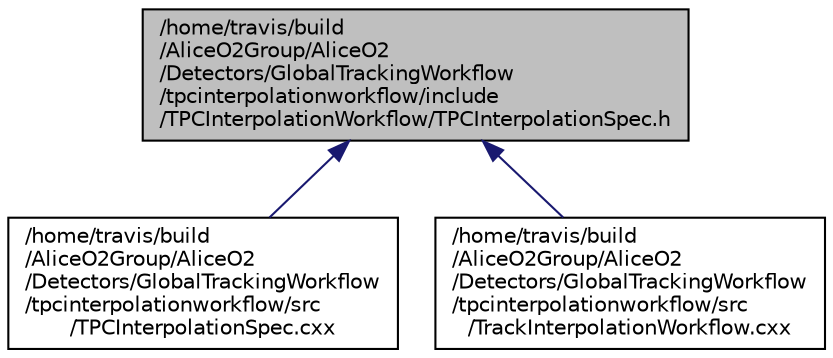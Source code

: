 digraph "/home/travis/build/AliceO2Group/AliceO2/Detectors/GlobalTrackingWorkflow/tpcinterpolationworkflow/include/TPCInterpolationWorkflow/TPCInterpolationSpec.h"
{
 // INTERACTIVE_SVG=YES
  bgcolor="transparent";
  edge [fontname="Helvetica",fontsize="10",labelfontname="Helvetica",labelfontsize="10"];
  node [fontname="Helvetica",fontsize="10",shape=record];
  Node181 [label="/home/travis/build\l/AliceO2Group/AliceO2\l/Detectors/GlobalTrackingWorkflow\l/tpcinterpolationworkflow/include\l/TPCInterpolationWorkflow/TPCInterpolationSpec.h",height=0.2,width=0.4,color="black", fillcolor="grey75", style="filled", fontcolor="black"];
  Node181 -> Node182 [dir="back",color="midnightblue",fontsize="10",style="solid",fontname="Helvetica"];
  Node182 [label="/home/travis/build\l/AliceO2Group/AliceO2\l/Detectors/GlobalTrackingWorkflow\l/tpcinterpolationworkflow/src\l/TPCInterpolationSpec.cxx",height=0.2,width=0.4,color="black",URL="$d8/d85/TPCInterpolationSpec_8cxx.html"];
  Node181 -> Node183 [dir="back",color="midnightblue",fontsize="10",style="solid",fontname="Helvetica"];
  Node183 [label="/home/travis/build\l/AliceO2Group/AliceO2\l/Detectors/GlobalTrackingWorkflow\l/tpcinterpolationworkflow/src\l/TrackInterpolationWorkflow.cxx",height=0.2,width=0.4,color="black",URL="$d1/d67/TrackInterpolationWorkflow_8cxx.html"];
}
